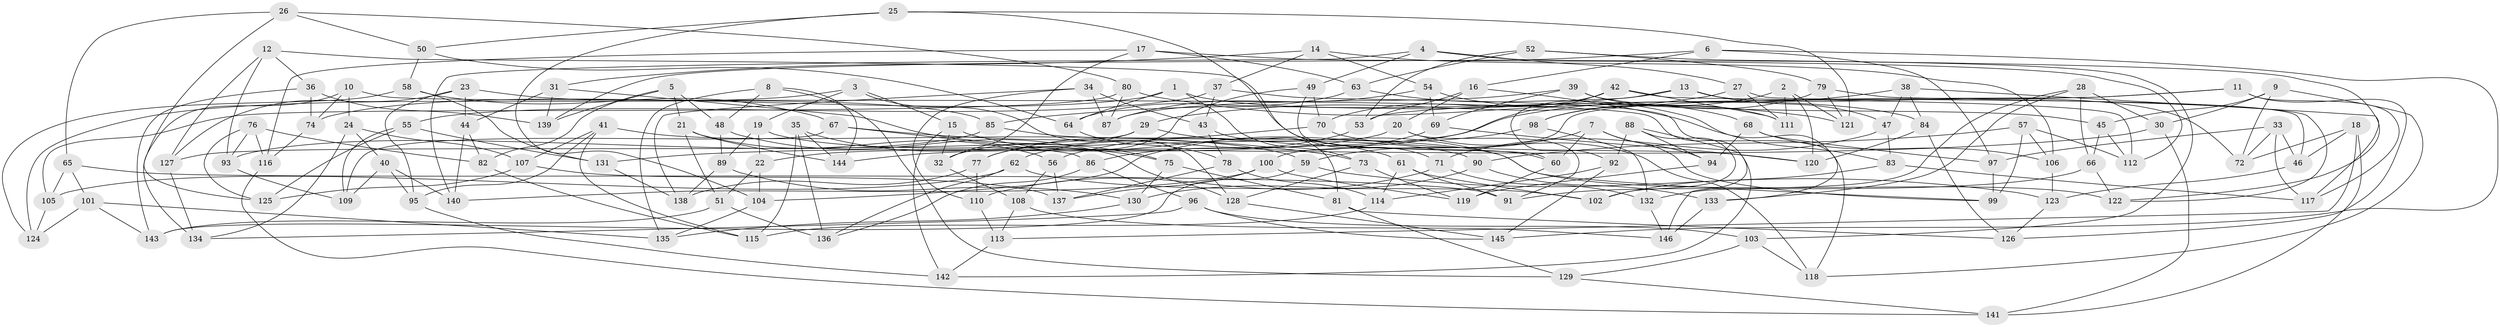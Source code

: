 // Generated by graph-tools (version 1.1) at 2025/16/03/09/25 04:16:33]
// undirected, 146 vertices, 292 edges
graph export_dot {
graph [start="1"]
  node [color=gray90,style=filled];
  1;
  2;
  3;
  4;
  5;
  6;
  7;
  8;
  9;
  10;
  11;
  12;
  13;
  14;
  15;
  16;
  17;
  18;
  19;
  20;
  21;
  22;
  23;
  24;
  25;
  26;
  27;
  28;
  29;
  30;
  31;
  32;
  33;
  34;
  35;
  36;
  37;
  38;
  39;
  40;
  41;
  42;
  43;
  44;
  45;
  46;
  47;
  48;
  49;
  50;
  51;
  52;
  53;
  54;
  55;
  56;
  57;
  58;
  59;
  60;
  61;
  62;
  63;
  64;
  65;
  66;
  67;
  68;
  69;
  70;
  71;
  72;
  73;
  74;
  75;
  76;
  77;
  78;
  79;
  80;
  81;
  82;
  83;
  84;
  85;
  86;
  87;
  88;
  89;
  90;
  91;
  92;
  93;
  94;
  95;
  96;
  97;
  98;
  99;
  100;
  101;
  102;
  103;
  104;
  105;
  106;
  107;
  108;
  109;
  110;
  111;
  112;
  113;
  114;
  115;
  116;
  117;
  118;
  119;
  120;
  121;
  122;
  123;
  124;
  125;
  126;
  127;
  128;
  129;
  130;
  131;
  132;
  133;
  134;
  135;
  136;
  137;
  138;
  139;
  140;
  141;
  142;
  143;
  144;
  145;
  146;
  1 -- 74;
  1 -- 84;
  1 -- 64;
  1 -- 73;
  2 -- 98;
  2 -- 121;
  2 -- 120;
  2 -- 111;
  3 -- 124;
  3 -- 128;
  3 -- 19;
  3 -- 15;
  4 -- 103;
  4 -- 140;
  4 -- 27;
  4 -- 49;
  5 -- 48;
  5 -- 139;
  5 -- 82;
  5 -- 21;
  6 -- 16;
  6 -- 145;
  6 -- 97;
  6 -- 139;
  7 -- 94;
  7 -- 59;
  7 -- 60;
  7 -- 99;
  8 -- 135;
  8 -- 129;
  8 -- 48;
  8 -- 144;
  9 -- 45;
  9 -- 118;
  9 -- 30;
  9 -- 72;
  10 -- 24;
  10 -- 146;
  10 -- 134;
  10 -- 74;
  11 -- 117;
  11 -- 53;
  11 -- 126;
  11 -- 100;
  12 -- 127;
  12 -- 60;
  12 -- 36;
  12 -- 93;
  13 -- 47;
  13 -- 92;
  13 -- 85;
  13 -- 72;
  14 -- 31;
  14 -- 106;
  14 -- 37;
  14 -- 54;
  15 -- 61;
  15 -- 142;
  15 -- 32;
  16 -- 133;
  16 -- 20;
  16 -- 53;
  17 -- 63;
  17 -- 112;
  17 -- 32;
  17 -- 116;
  18 -- 46;
  18 -- 72;
  18 -- 141;
  18 -- 113;
  19 -- 90;
  19 -- 89;
  19 -- 22;
  20 -- 91;
  20 -- 22;
  20 -- 118;
  21 -- 51;
  21 -- 144;
  21 -- 56;
  22 -- 104;
  22 -- 51;
  23 -- 127;
  23 -- 95;
  23 -- 85;
  23 -- 44;
  24 -- 107;
  24 -- 40;
  24 -- 134;
  25 -- 104;
  25 -- 50;
  25 -- 121;
  25 -- 71;
  26 -- 65;
  26 -- 80;
  26 -- 125;
  26 -- 50;
  27 -- 46;
  27 -- 29;
  27 -- 111;
  28 -- 30;
  28 -- 66;
  28 -- 132;
  28 -- 133;
  29 -- 99;
  29 -- 127;
  29 -- 32;
  30 -- 141;
  30 -- 131;
  31 -- 44;
  31 -- 139;
  31 -- 75;
  32 -- 108;
  33 -- 97;
  33 -- 117;
  33 -- 72;
  33 -- 46;
  34 -- 138;
  34 -- 43;
  34 -- 87;
  34 -- 110;
  35 -- 136;
  35 -- 75;
  35 -- 144;
  35 -- 115;
  36 -- 143;
  36 -- 74;
  36 -- 139;
  37 -- 55;
  37 -- 118;
  37 -- 43;
  38 -- 84;
  38 -- 117;
  38 -- 47;
  38 -- 144;
  39 -- 111;
  39 -- 45;
  39 -- 87;
  39 -- 69;
  40 -- 95;
  40 -- 140;
  40 -- 109;
  41 -- 95;
  41 -- 59;
  41 -- 115;
  41 -- 107;
  42 -- 56;
  42 -- 112;
  42 -- 111;
  42 -- 70;
  43 -- 78;
  43 -- 81;
  44 -- 140;
  44 -- 82;
  45 -- 112;
  45 -- 66;
  46 -- 123;
  47 -- 83;
  47 -- 71;
  48 -- 128;
  48 -- 89;
  49 -- 70;
  49 -- 77;
  49 -- 60;
  50 -- 58;
  50 -- 64;
  51 -- 143;
  51 -- 136;
  52 -- 79;
  52 -- 122;
  52 -- 53;
  52 -- 63;
  53 -- 62;
  54 -- 68;
  54 -- 87;
  54 -- 69;
  55 -- 109;
  55 -- 125;
  55 -- 131;
  56 -- 108;
  56 -- 137;
  57 -- 112;
  57 -- 106;
  57 -- 90;
  57 -- 99;
  58 -- 67;
  58 -- 124;
  58 -- 131;
  59 -- 123;
  59 -- 143;
  60 -- 119;
  61 -- 102;
  61 -- 114;
  61 -- 91;
  62 -- 136;
  62 -- 105;
  62 -- 102;
  63 -- 64;
  63 -- 83;
  64 -- 78;
  65 -- 105;
  65 -- 91;
  65 -- 101;
  66 -- 122;
  66 -- 91;
  67 -- 86;
  67 -- 73;
  67 -- 109;
  68 -- 94;
  68 -- 106;
  68 -- 97;
  69 -- 120;
  69 -- 86;
  70 -- 77;
  70 -- 120;
  71 -- 132;
  71 -- 110;
  73 -- 119;
  73 -- 128;
  74 -- 116;
  75 -- 130;
  75 -- 81;
  76 -- 125;
  76 -- 116;
  76 -- 93;
  76 -- 82;
  77 -- 110;
  77 -- 138;
  78 -- 137;
  78 -- 114;
  79 -- 98;
  79 -- 121;
  79 -- 122;
  80 -- 121;
  80 -- 105;
  80 -- 87;
  81 -- 129;
  81 -- 126;
  82 -- 115;
  83 -- 102;
  83 -- 117;
  84 -- 126;
  84 -- 120;
  85 -- 122;
  85 -- 93;
  86 -- 96;
  86 -- 136;
  88 -- 94;
  88 -- 102;
  88 -- 92;
  88 -- 142;
  89 -- 130;
  89 -- 138;
  90 -- 133;
  90 -- 130;
  92 -- 114;
  92 -- 145;
  93 -- 109;
  94 -- 119;
  95 -- 142;
  96 -- 103;
  96 -- 145;
  96 -- 134;
  97 -- 99;
  98 -- 104;
  98 -- 132;
  100 -- 119;
  100 -- 137;
  100 -- 140;
  101 -- 124;
  101 -- 143;
  101 -- 135;
  103 -- 129;
  103 -- 118;
  104 -- 135;
  105 -- 124;
  106 -- 123;
  107 -- 125;
  107 -- 137;
  108 -- 146;
  108 -- 113;
  110 -- 113;
  113 -- 142;
  114 -- 115;
  116 -- 141;
  123 -- 126;
  127 -- 134;
  128 -- 145;
  129 -- 141;
  130 -- 135;
  131 -- 138;
  132 -- 146;
  133 -- 146;
}
